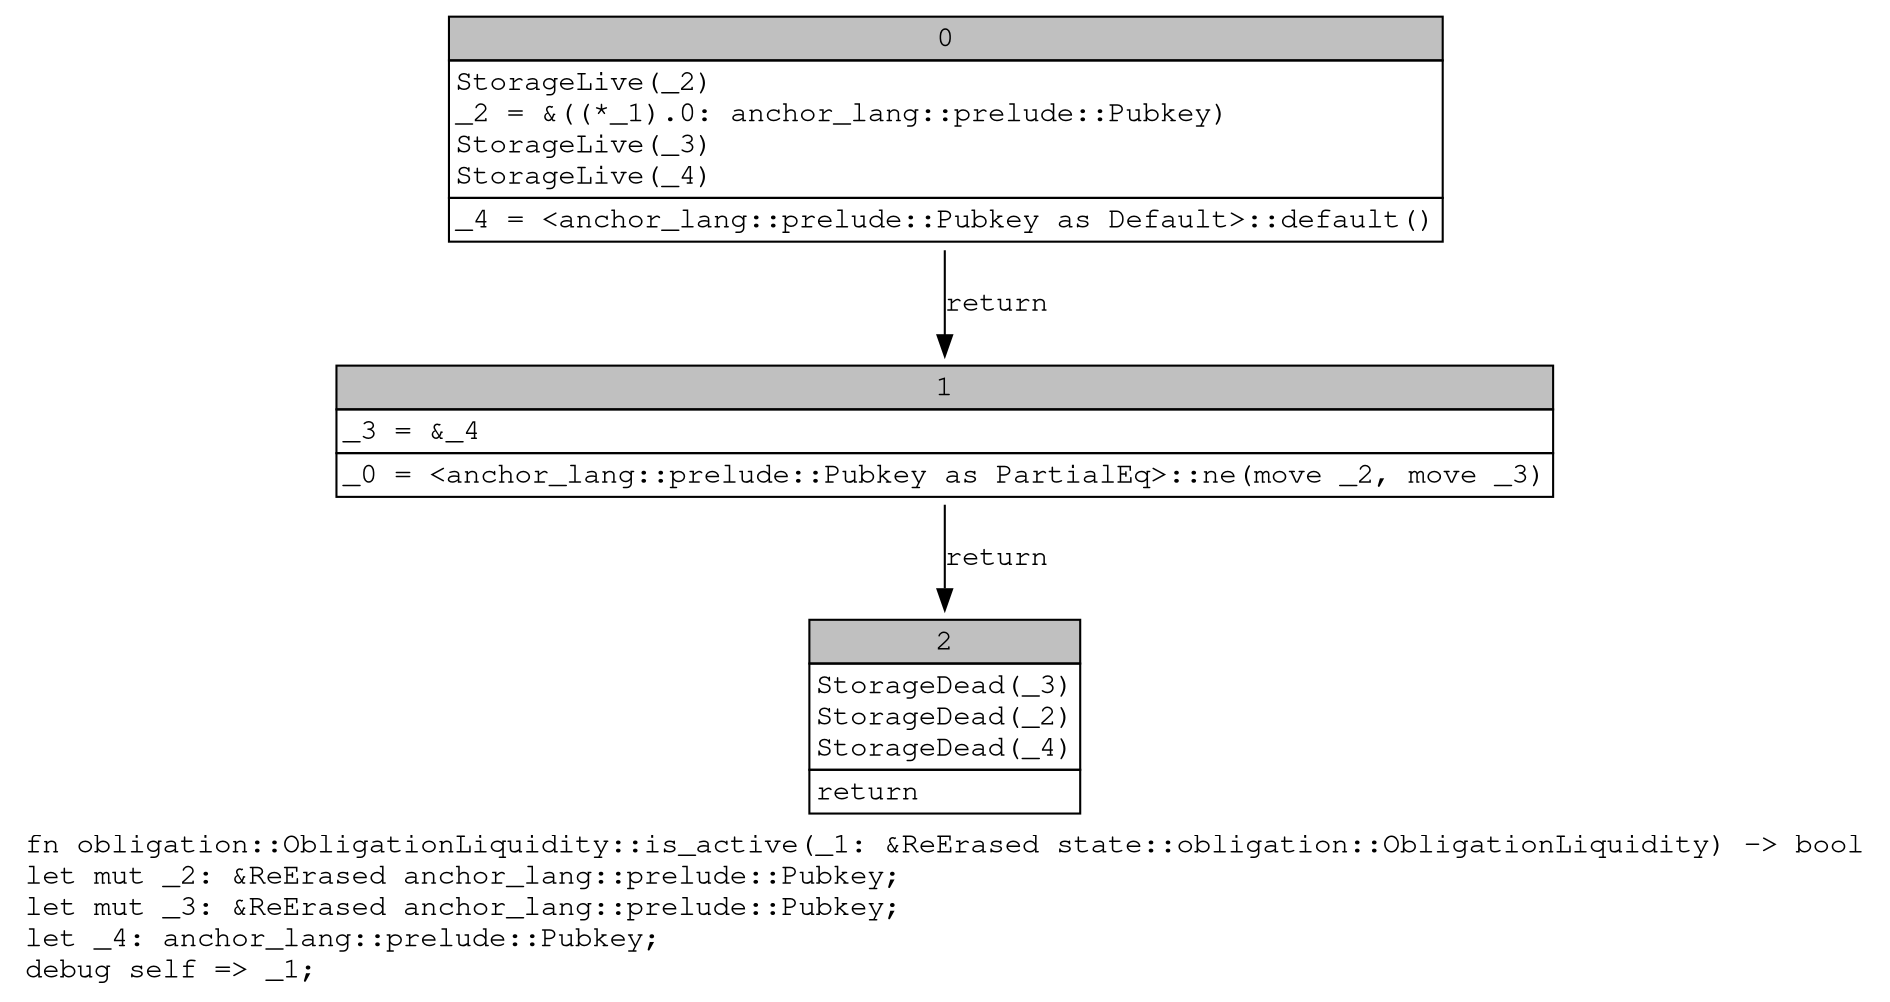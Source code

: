 digraph Mir_0_1738 {
    graph [fontname="Courier, monospace"];
    node [fontname="Courier, monospace"];
    edge [fontname="Courier, monospace"];
    label=<fn obligation::ObligationLiquidity::is_active(_1: &amp;ReErased state::obligation::ObligationLiquidity) -&gt; bool<br align="left"/>let mut _2: &amp;ReErased anchor_lang::prelude::Pubkey;<br align="left"/>let mut _3: &amp;ReErased anchor_lang::prelude::Pubkey;<br align="left"/>let _4: anchor_lang::prelude::Pubkey;<br align="left"/>debug self =&gt; _1;<br align="left"/>>;
    bb0__0_1738 [shape="none", label=<<table border="0" cellborder="1" cellspacing="0"><tr><td bgcolor="gray" align="center" colspan="1">0</td></tr><tr><td align="left" balign="left">StorageLive(_2)<br/>_2 = &amp;((*_1).0: anchor_lang::prelude::Pubkey)<br/>StorageLive(_3)<br/>StorageLive(_4)<br/></td></tr><tr><td align="left">_4 = &lt;anchor_lang::prelude::Pubkey as Default&gt;::default()</td></tr></table>>];
    bb1__0_1738 [shape="none", label=<<table border="0" cellborder="1" cellspacing="0"><tr><td bgcolor="gray" align="center" colspan="1">1</td></tr><tr><td align="left" balign="left">_3 = &amp;_4<br/></td></tr><tr><td align="left">_0 = &lt;anchor_lang::prelude::Pubkey as PartialEq&gt;::ne(move _2, move _3)</td></tr></table>>];
    bb2__0_1738 [shape="none", label=<<table border="0" cellborder="1" cellspacing="0"><tr><td bgcolor="gray" align="center" colspan="1">2</td></tr><tr><td align="left" balign="left">StorageDead(_3)<br/>StorageDead(_2)<br/>StorageDead(_4)<br/></td></tr><tr><td align="left">return</td></tr></table>>];
    bb0__0_1738 -> bb1__0_1738 [label="return"];
    bb1__0_1738 -> bb2__0_1738 [label="return"];
}
